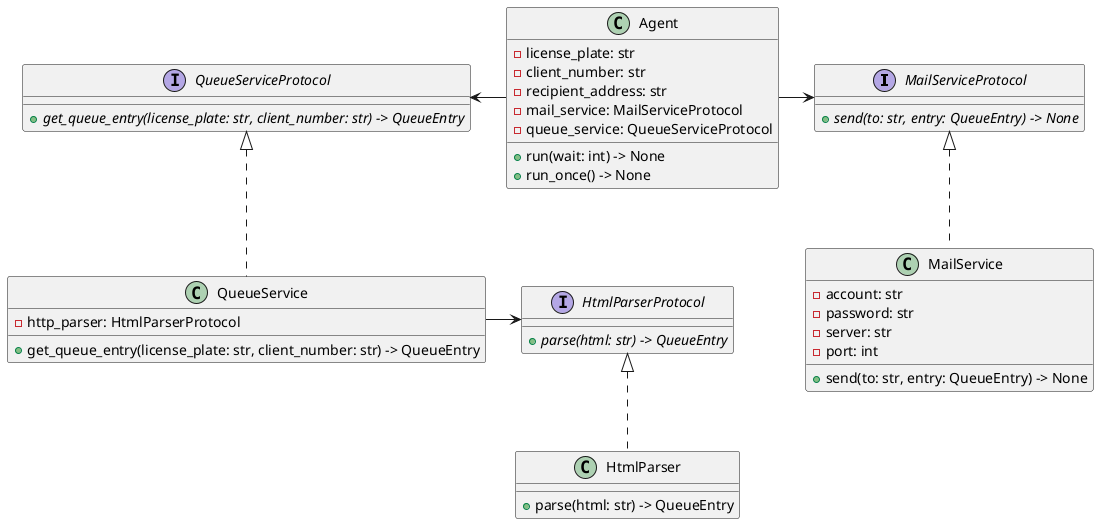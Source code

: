 @startuml Agent


interface MailServiceProtocol {
    + {abstract} send(to: str, entry: QueueEntry) -> None

}

interface QueueServiceProtocol {
     + {abstract} get_queue_entry(license_plate: str, client_number: str) -> QueueEntry
}

class Agent {
    - license_plate: str
    - client_number: str
    - recipient_address: str
    - mail_service: MailServiceProtocol
    - queue_service: QueueServiceProtocol
    + run(wait: int) -> None
    + run_once() -> None
}

class MailService implements MailServiceProtocol {
    - account: str
    - password: str 
    - server: str 
    - port: int
    + send(to: str, entry: QueueEntry) -> None

}

interface HtmlParserProtocol {
    + {abstract} parse(html: str) -> QueueEntry
}

class HtmlParser implements HtmlParserProtocol {
    + parse(html: str) -> QueueEntry
}


class QueueService implements QueueServiceProtocol {
    - http_parser: HtmlParserProtocol
    + get_queue_entry(license_plate: str, client_number: str) -> QueueEntry
}

Agent -> MailServiceProtocol
QueueServiceProtocol <- Agent
HtmlParserProtocol <- QueueService

@enduml
